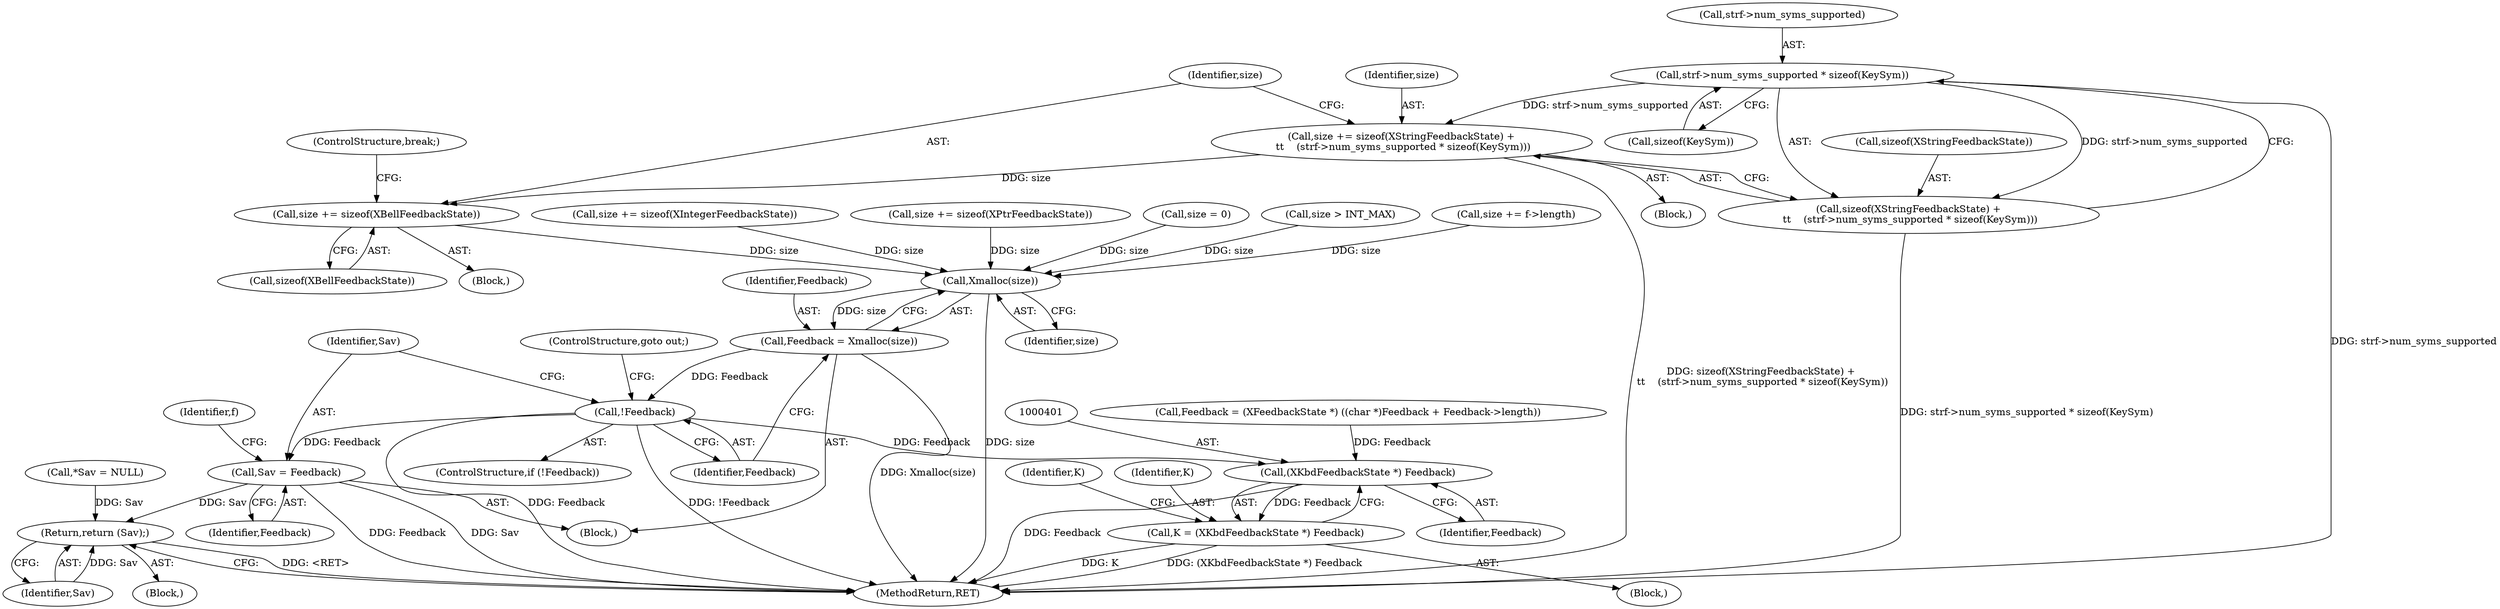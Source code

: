digraph "0_libXi_19a9cd607de73947fcfb104682f203ffe4e1f4e5_1@API" {
"1000329" [label="(Call,strf->num_syms_supported * sizeof(KeySym))"];
"1000324" [label="(Call,size += sizeof(XStringFeedbackState) +\n \t\t    (strf->num_syms_supported * sizeof(KeySym)))"];
"1000335" [label="(Call,size += sizeof(XBellFeedbackState))"];
"1000365" [label="(Call,Xmalloc(size))"];
"1000363" [label="(Call,Feedback = Xmalloc(size))"];
"1000368" [label="(Call,!Feedback)"];
"1000371" [label="(Call,Sav = Feedback)"];
"1000773" [label="(Return,return (Sav);)"];
"1000400" [label="(Call,(XKbdFeedbackState *) Feedback)"];
"1000398" [label="(Call,K = (XKbdFeedbackState *) Feedback)"];
"1000326" [label="(Call,sizeof(XStringFeedbackState) +\n \t\t    (strf->num_syms_supported * sizeof(KeySym)))"];
"1000324" [label="(Call,size += sizeof(XStringFeedbackState) +\n \t\t    (strf->num_syms_supported * sizeof(KeySym)))"];
"1000365" [label="(Call,Xmalloc(size))"];
"1000326" [label="(Call,sizeof(XStringFeedbackState) +\n \t\t    (strf->num_syms_supported * sizeof(KeySym)))"];
"1000368" [label="(Call,!Feedback)"];
"1000405" [label="(Identifier,K)"];
"1000775" [label="(MethodReturn,RET)"];
"1000327" [label="(Call,sizeof(XStringFeedbackState))"];
"1000298" [label="(Block,)"];
"1000333" [label="(Call,sizeof(KeySym))"];
"1000371" [label="(Call,Sav = Feedback)"];
"1000286" [label="(Call,size += sizeof(XPtrFeedbackState))"];
"1000375" [label="(Identifier,f)"];
"1000110" [label="(Call,*Sav = NULL)"];
"1000402" [label="(Identifier,Feedback)"];
"1000325" [label="(Identifier,size)"];
"1000188" [label="(Call,size = 0)"];
"1000369" [label="(Identifier,Feedback)"];
"1000363" [label="(Call,Feedback = Xmalloc(size))"];
"1000774" [label="(Identifier,Sav)"];
"1000754" [label="(Call,Feedback = (XFeedbackState *) ((char *)Feedback + Feedback->length))"];
"1000398" [label="(Call,K = (XKbdFeedbackState *) Feedback)"];
"1000390" [label="(Block,)"];
"1000370" [label="(ControlStructure,goto out;)"];
"1000306" [label="(Block,)"];
"1000367" [label="(ControlStructure,if (!Feedback))"];
"1000366" [label="(Identifier,size)"];
"1000400" [label="(Call,(XKbdFeedbackState *) Feedback)"];
"1000335" [label="(Call,size += sizeof(XBellFeedbackState))"];
"1000339" [label="(ControlStructure,break;)"];
"1000348" [label="(Call,size > INT_MAX)"];
"1000336" [label="(Identifier,size)"];
"1000372" [label="(Identifier,Sav)"];
"1000337" [label="(Call,sizeof(XBellFeedbackState))"];
"1000185" [label="(Block,)"];
"1000364" [label="(Identifier,Feedback)"];
"1000341" [label="(Call,size += f->length)"];
"1000330" [label="(Call,strf->num_syms_supported)"];
"1000329" [label="(Call,strf->num_syms_supported * sizeof(KeySym))"];
"1000373" [label="(Identifier,Feedback)"];
"1000104" [label="(Block,)"];
"1000399" [label="(Identifier,K)"];
"1000292" [label="(Call,size += sizeof(XIntegerFeedbackState))"];
"1000773" [label="(Return,return (Sav);)"];
"1000329" -> "1000326"  [label="AST: "];
"1000329" -> "1000333"  [label="CFG: "];
"1000330" -> "1000329"  [label="AST: "];
"1000333" -> "1000329"  [label="AST: "];
"1000326" -> "1000329"  [label="CFG: "];
"1000329" -> "1000775"  [label="DDG: strf->num_syms_supported"];
"1000329" -> "1000324"  [label="DDG: strf->num_syms_supported"];
"1000329" -> "1000326"  [label="DDG: strf->num_syms_supported"];
"1000324" -> "1000306"  [label="AST: "];
"1000324" -> "1000326"  [label="CFG: "];
"1000325" -> "1000324"  [label="AST: "];
"1000326" -> "1000324"  [label="AST: "];
"1000336" -> "1000324"  [label="CFG: "];
"1000324" -> "1000775"  [label="DDG: sizeof(XStringFeedbackState) +\n \t\t    (strf->num_syms_supported * sizeof(KeySym))"];
"1000324" -> "1000335"  [label="DDG: size"];
"1000335" -> "1000298"  [label="AST: "];
"1000335" -> "1000337"  [label="CFG: "];
"1000336" -> "1000335"  [label="AST: "];
"1000337" -> "1000335"  [label="AST: "];
"1000339" -> "1000335"  [label="CFG: "];
"1000335" -> "1000365"  [label="DDG: size"];
"1000365" -> "1000363"  [label="AST: "];
"1000365" -> "1000366"  [label="CFG: "];
"1000366" -> "1000365"  [label="AST: "];
"1000363" -> "1000365"  [label="CFG: "];
"1000365" -> "1000775"  [label="DDG: size"];
"1000365" -> "1000363"  [label="DDG: size"];
"1000348" -> "1000365"  [label="DDG: size"];
"1000188" -> "1000365"  [label="DDG: size"];
"1000341" -> "1000365"  [label="DDG: size"];
"1000292" -> "1000365"  [label="DDG: size"];
"1000286" -> "1000365"  [label="DDG: size"];
"1000363" -> "1000185"  [label="AST: "];
"1000364" -> "1000363"  [label="AST: "];
"1000369" -> "1000363"  [label="CFG: "];
"1000363" -> "1000775"  [label="DDG: Xmalloc(size)"];
"1000363" -> "1000368"  [label="DDG: Feedback"];
"1000368" -> "1000367"  [label="AST: "];
"1000368" -> "1000369"  [label="CFG: "];
"1000369" -> "1000368"  [label="AST: "];
"1000370" -> "1000368"  [label="CFG: "];
"1000372" -> "1000368"  [label="CFG: "];
"1000368" -> "1000775"  [label="DDG: Feedback"];
"1000368" -> "1000775"  [label="DDG: !Feedback"];
"1000368" -> "1000371"  [label="DDG: Feedback"];
"1000368" -> "1000400"  [label="DDG: Feedback"];
"1000371" -> "1000185"  [label="AST: "];
"1000371" -> "1000373"  [label="CFG: "];
"1000372" -> "1000371"  [label="AST: "];
"1000373" -> "1000371"  [label="AST: "];
"1000375" -> "1000371"  [label="CFG: "];
"1000371" -> "1000775"  [label="DDG: Feedback"];
"1000371" -> "1000775"  [label="DDG: Sav"];
"1000371" -> "1000773"  [label="DDG: Sav"];
"1000773" -> "1000104"  [label="AST: "];
"1000773" -> "1000774"  [label="CFG: "];
"1000774" -> "1000773"  [label="AST: "];
"1000775" -> "1000773"  [label="CFG: "];
"1000773" -> "1000775"  [label="DDG: <RET>"];
"1000774" -> "1000773"  [label="DDG: Sav"];
"1000110" -> "1000773"  [label="DDG: Sav"];
"1000400" -> "1000398"  [label="AST: "];
"1000400" -> "1000402"  [label="CFG: "];
"1000401" -> "1000400"  [label="AST: "];
"1000402" -> "1000400"  [label="AST: "];
"1000398" -> "1000400"  [label="CFG: "];
"1000400" -> "1000775"  [label="DDG: Feedback"];
"1000400" -> "1000398"  [label="DDG: Feedback"];
"1000754" -> "1000400"  [label="DDG: Feedback"];
"1000398" -> "1000390"  [label="AST: "];
"1000399" -> "1000398"  [label="AST: "];
"1000405" -> "1000398"  [label="CFG: "];
"1000398" -> "1000775"  [label="DDG: (XKbdFeedbackState *) Feedback"];
"1000398" -> "1000775"  [label="DDG: K"];
"1000327" -> "1000326"  [label="AST: "];
"1000326" -> "1000775"  [label="DDG: strf->num_syms_supported * sizeof(KeySym)"];
}

